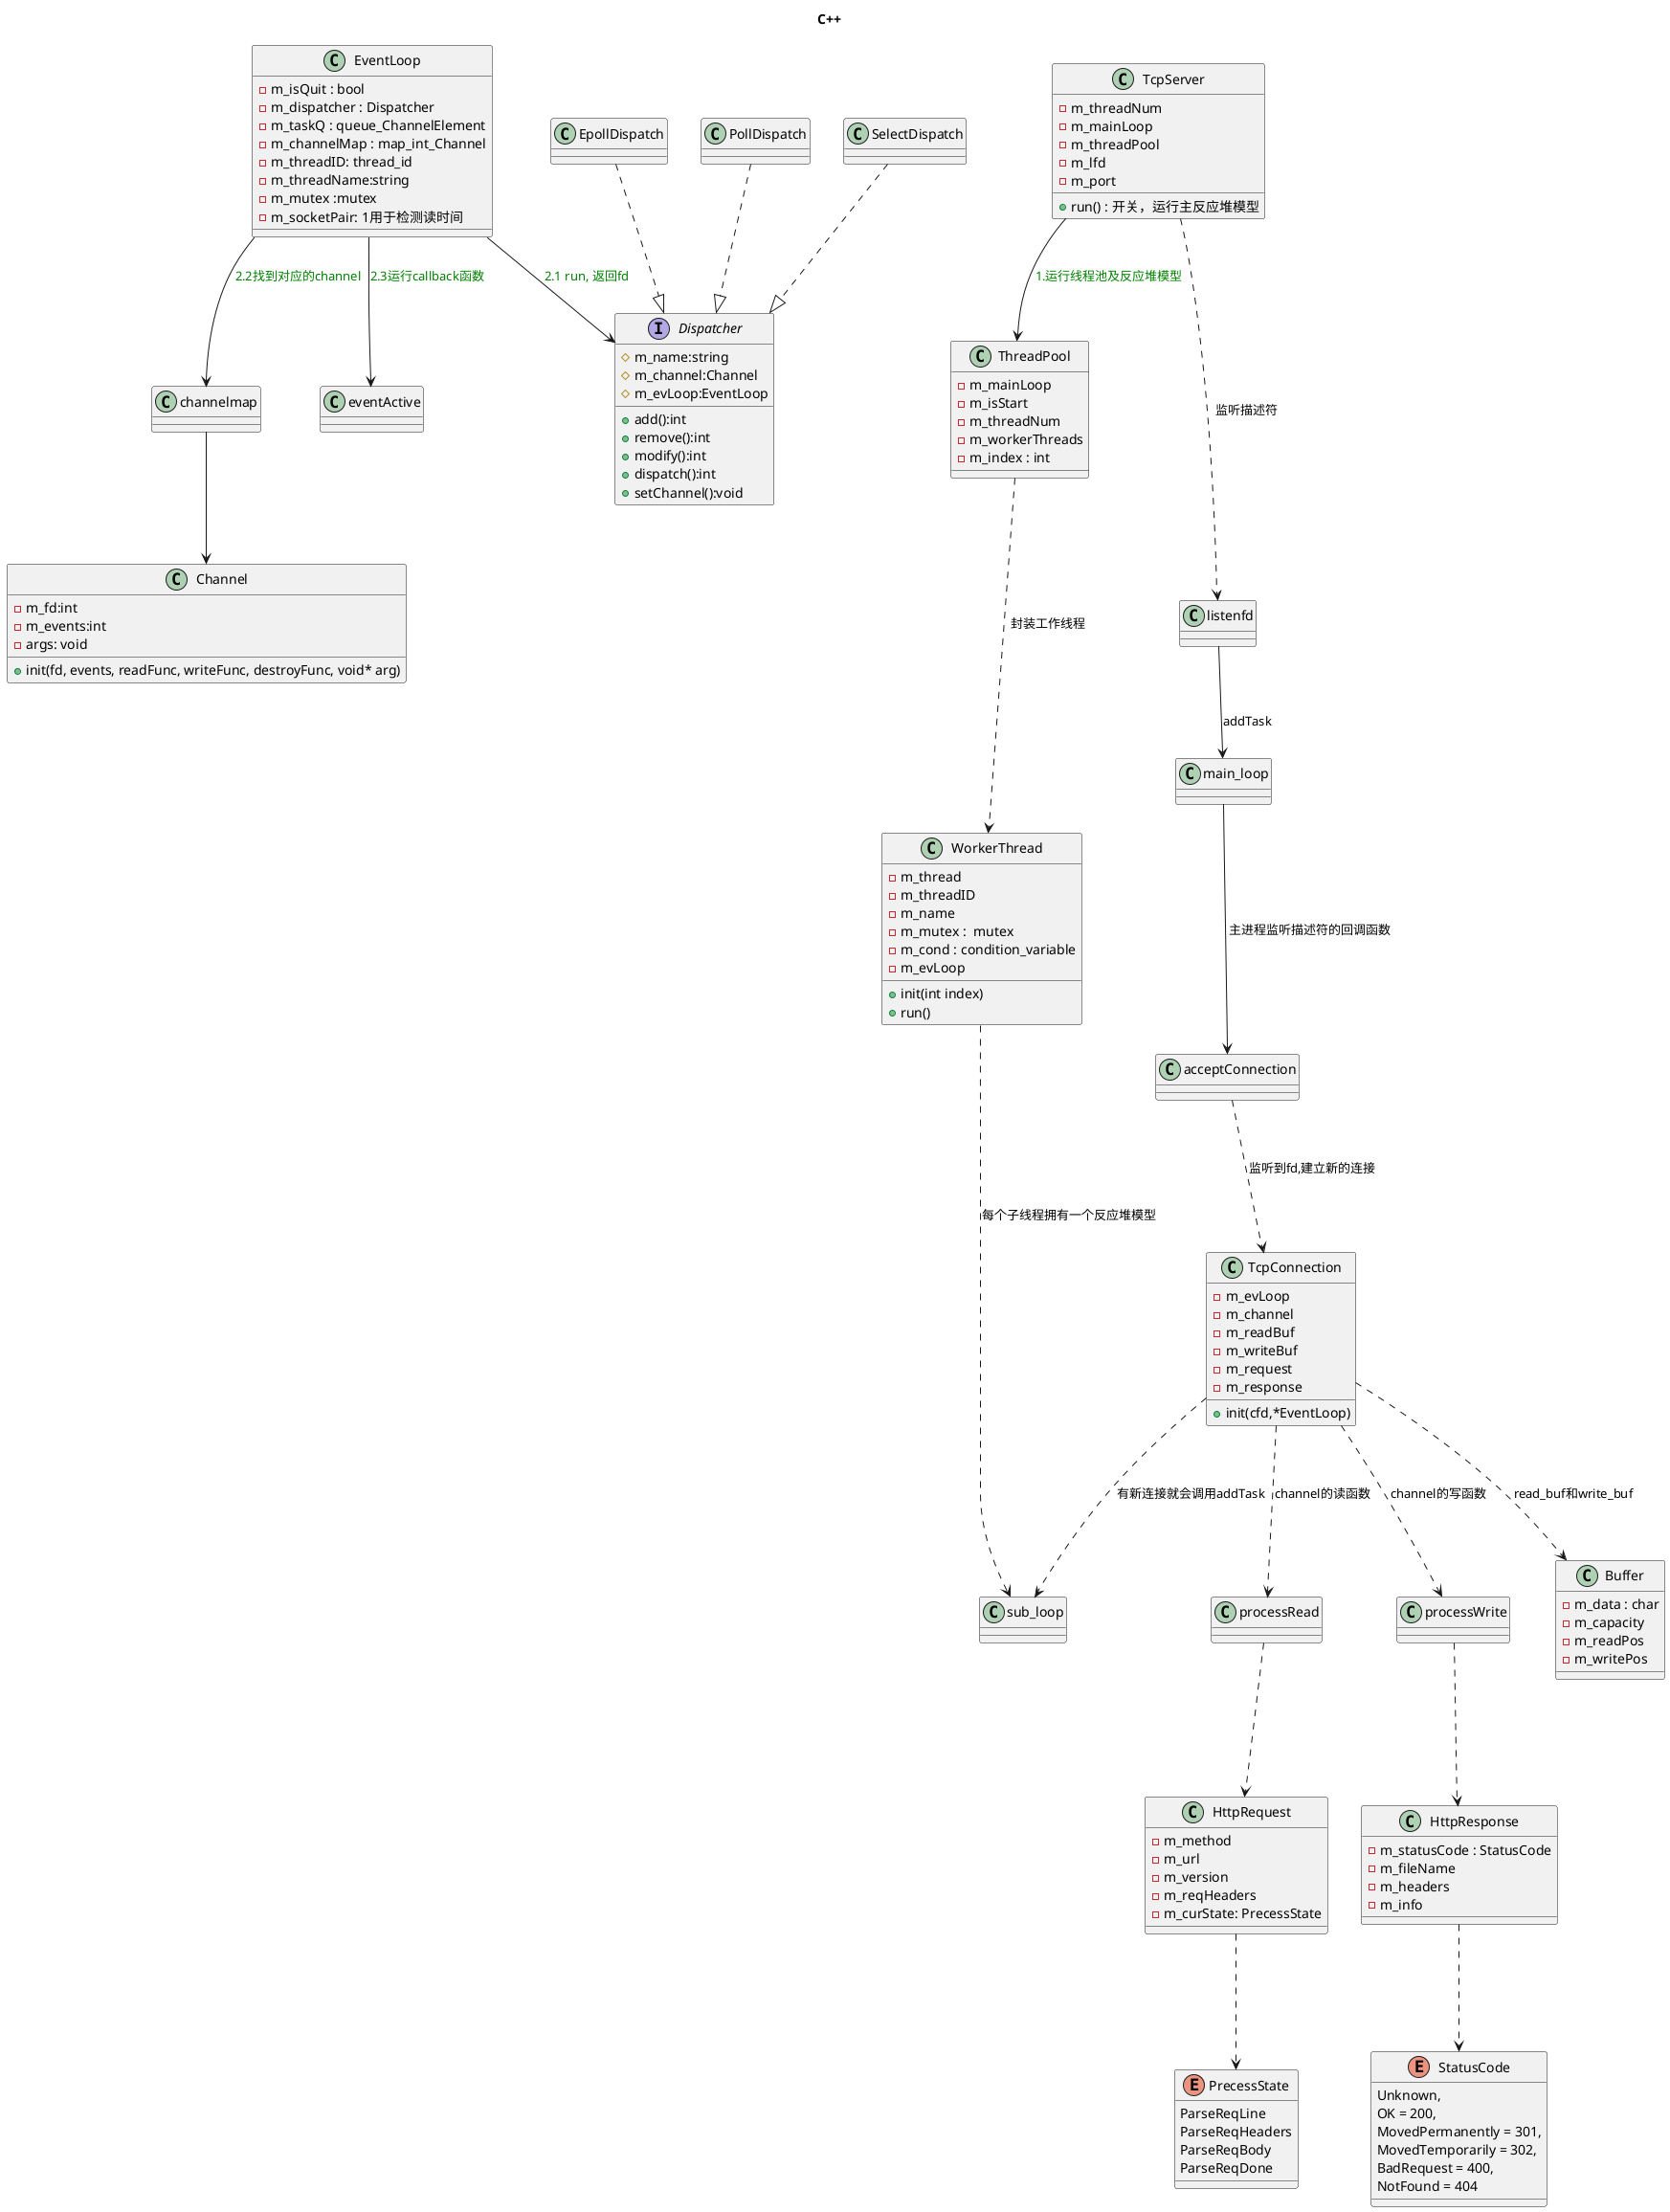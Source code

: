 @startuml
title
C++
end title

class Channel{
    - m_fd:int
    - m_events:int
    - args: void
    + init(fd, events, readFunc, writeFunc, destroyFunc, void* arg)
}

interface Dispatcher{
    + add():int
    + remove():int
    + modify():int
    + dispatch():int
    + setChannel():void
    # m_name:string
    # m_channel:Channel
    # m_evLoop:EventLoop
}


EpollDispatch -.|> Dispatcher
PollDispatch -.|> Dispatcher
SelectDispatch -.|> Dispatcher

class EventLoop{
    - m_isQuit : bool 
    - m_dispatcher : Dispatcher
    - m_taskQ : queue_ChannelElement
    - m_channelMap : map_int_Channel
    - m_threadID: thread_id
    - m_threadName:string 
    - m_mutex :mutex 
    - m_socketPair: 1用于检测读时间
}

' EventLoop --.> Channel : 包含channelmap
EventLoop --> Dispatcher : <color:green>2.1 run, 返回fd
EventLoop --> channelmap:  <color:green>2.2找到对应的channel
channelmap --> Channel
EventLoop --> eventActive :  <color:green>2.3运行callback函数

class ThreadPool{
    - m_mainLoop
    - m_isStart 
    - m_threadNum
    - m_workerThreads
    - m_index : int 
} 

' main_loop --.>EventLoop
' sub_loop --.> EventLoop

class WorkerThread
{
    - m_thread
    - m_threadID
    - m_name
    - m_mutex :  mutex
    - m_cond : condition_variable 
    - m_evLoop

    + init(int index)
    + run()
}


class TcpServer{
    - m_threadNum
    - m_mainLoop
    - m_threadPool
    - m_lfd 
    - m_port 
    + run() : 开关，运行主反应堆模型
}

class TcpConnection
{
    - m_evLoop
    - m_channel
    - m_readBuf
    - m_writeBuf
    - m_request
    - m_response

    + init(cfd,*EventLoop)
}

class Buffer{
    - m_data : char
    - m_capacity
    - m_readPos
    - m_writePos
}
class HttpRequest {
    - m_method
    - m_url
    - m_version
    - m_reqHeaders
    - m_curState: PrecessState 
}

class HttpResponse
{
    - m_statusCode : StatusCode 
    - m_fileName
    - m_headers 
    - m_info 
}

enum StatusCode
{
    Unknown,
    OK = 200,
    MovedPermanently = 301,
    MovedTemporarily = 302,
    BadRequest = 400,
    NotFound = 404
}

enum PrecessState
{
    ParseReqLine
    ParseReqHeaders
    ParseReqBody
    ParseReqDone
} 

HttpRequest --.> PrecessState
HttpResponse --.> StatusCode

TcpServer --> ThreadPool : <color:green>1.运行线程池及反应堆模型 </color>

ThreadPool --.> WorkerThread : 封装工作线程
WorkerThread --.> sub_loop : 每个子线程拥有一个反应堆模型
TcpServer --.> listenfd : 监听描述符

main_loop --> acceptConnection : 主进程监听描述符的回调函数 
listenfd --> main_loop : addTask

acceptConnection --.> TcpConnection : 监听到fd,建立新的连接

TcpConnection --.> sub_loop  : 有新连接就会调用addTask

TcpConnection --.> processRead : channel的读函数
processRead --.> HttpRequest
TcpConnection --.> processWrite : channel的写函数
processWrite --.> HttpResponse

TcpConnection  --.> Buffer  : read_buf和write_buf
' TcpConnection  --.> Channel : 当前连接对应的channel


' main.c --> hh


@enduml